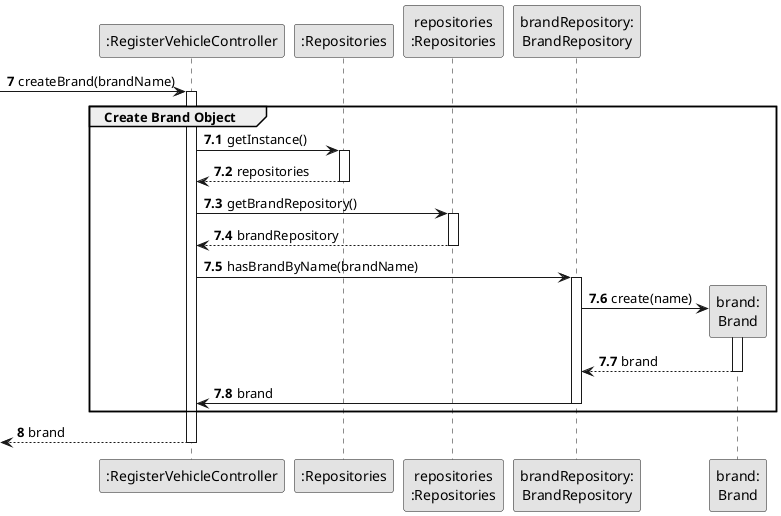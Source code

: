 @startuml
skinparam monochrome true
skinparam packageStyle rectangle
skinparam shadowing false

participant ":RegisterVehicleController" as CTRL
participant ":Repositories" as RepositorySingleton
participant "repositories\n:Repositories" as PLAT
participant "brandRepository:\nBrandRepository" as BR
participant "brand:\nBrand" as Brand

autonumber 7
-> CTRL: createBrand(brandName)

autonumber 7.1
activate CTRL
    group Create Brand Object

    CTRL -> RepositorySingleton : getInstance()
            activate RepositorySingleton

                RepositorySingleton --> CTRL: repositories
            deactivate RepositorySingleton

            CTRL -> PLAT : getBrandRepository()
            activate PLAT

                PLAT --> CTRL : brandRepository
            deactivate PLAT

        CTRL -> BR : hasBrandByName(brandName)

        activate BR

            BR -> Brand**: create(name)

            activate Brand

                Brand --> BR : brand

            deactivate Brand

            BR -> CTRL : brand
        deactivate BR
    end

    autonumber 8
    <-- CTRL : brand
deactivate CTRL


@enduml